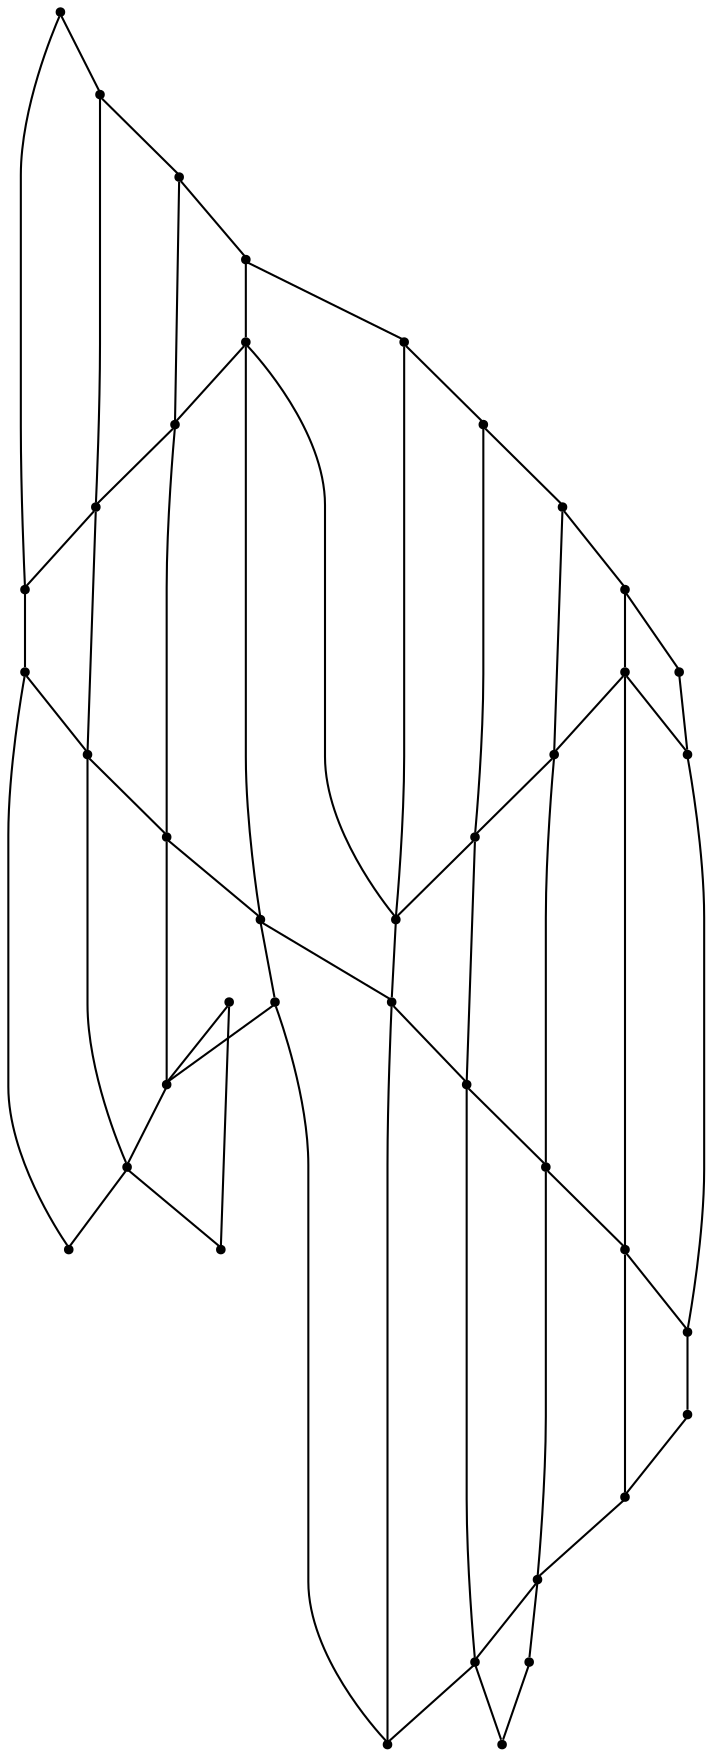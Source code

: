 graph {
  node [shape=point,comment="{\"directed\":false,\"doi\":\"10.1007/978-3-662-45803-7_12\",\"figure\":\"? (5)\"}"]

  v0 [pos="1506.159853160168,1272.6796445195066"]
  v1 [pos="1506.159853160168,1176.0040077850335"]
  v2 [pos="1506.159853160168,1200.1708177858673"]
  v3 [pos="1481.9882722827074,1200.1708177858673"]
  v4 [pos="1481.988272282707,1272.6796445195066"]
  v5 [pos="1506.159853160168,1296.8464545203406"]
  v6 [pos="1481.988272282707,1296.8464545203406"]
  v7 [pos="1481.9882722827074,1176.0040077850335"]
  v8 [pos="1457.812492210859,1224.341698929071"]
  v9 [pos="1457.8124922108593,1321.0173356635441"]
  v10 [pos="1457.8124922108595,1127.6609414608356"]
  v11 [pos="1457.812492210859,1151.8328721954315"]
  v12 [pos="1433.6409113333984,1224.341698929071"]
  v13 [pos="1457.8124922108593,1248.5085089299048"]
  v14 [pos="1433.6409113333984,1321.0173356635441"]
  v15 [pos="1433.6409113333984,1127.6609414608356"]
  v16 [pos="1433.6409113333987,1151.8328721954315"]
  v17 [pos="1433.6409113333987,1248.5085089299048"]
  v18 [pos="1409.4651312615506,1200.1708177858673"]
  v19 [pos="1409.4651312615508,1296.8464545203406"]
  v20 [pos="1409.4651312615506,1176.0040077850335"]
  v21 [pos="1385.2935503840902,1176.0040077850335"]
  v22 [pos="1409.465131261551,1272.6796445195066"]
  v23 [pos="1385.29355038409,1272.6796445195066"]
  v24 [pos="1385.29355038409,1200.1708177858673"]
  v25 [pos="1361.117770312242,1224.341698929071"]
  v26 [pos="1385.29355038409,1296.8464545203406"]
  v27 [pos="1361.1177703122423,1321.0173356635441"]
  v28 [pos="1361.1177703122423,1127.6609414608356"]
  v29 [pos="1336.9419902403945,1127.6609414608356"]
  v30 [pos="1361.1177703122423,1151.8328721954317"]
  v31 [pos="1361.1177703122423,1248.5085089299048"]
  v32 [pos="1336.9419902403945,1224.341698929071"]
  v33 [pos="1336.9419902403945,1321.0173356635441"]
  v34 [pos="1336.9419902403945,1151.8328721954315"]
  v35 [pos="1312.7704093629338,1200.1708177858673"]
  v36 [pos="1336.9419902403945,1248.5085089299048"]
  v37 [pos="1312.7704093629336,1296.8464545203406"]
  v38 [pos="1312.7704093629336,1176.0040077850335"]
  v39 [pos="1312.7704093629338,1272.6796445195066"]

  v33 -- v27 [id="-3",pos="1336.9419902403945,1321.0173356635441 1361.1177703122423,1321.0173356635441 1361.1177703122423,1321.0173356635441 1361.1177703122423,1321.0173356635441"]
  v27 -- v14 [id="-4",pos="1361.1177703122423,1321.0173356635441 1433.6409113333984,1321.0173356635441 1433.6409113333984,1321.0173356635441 1433.6409113333984,1321.0173356635441"]
  v14 -- v9 [id="-5",pos="1433.6409113333984,1321.0173356635441 1457.8124922108593,1321.0173356635441 1457.8124922108593,1321.0173356635441 1457.8124922108593,1321.0173356635441"]
  v36 -- v31 [id="-9",pos="1336.9419902403945,1248.5085089299048 1361.1177703122423,1248.5085089299048 1361.1177703122423,1248.5085089299048 1361.1177703122423,1248.5085089299048"]
  v31 -- v17 [id="-10",pos="1361.1177703122423,1248.5085089299048 1433.6409113333987,1248.5085089299048 1433.6409113333987,1248.5085089299048 1433.6409113333987,1248.5085089299048"]
  v17 -- v13 [id="-11",pos="1433.6409113333987,1248.5085089299048 1457.8124922108593,1248.5085089299048 1457.8124922108593,1248.5085089299048 1457.8124922108593,1248.5085089299048"]
  v32 -- v25 [id="-14",pos="1336.9419902403945,1224.341698929071 1361.117770312242,1224.341698929071 1361.117770312242,1224.341698929071 1361.117770312242,1224.341698929071"]
  v25 -- v12 [id="-15",pos="1361.117770312242,1224.341698929071 1433.6409113333984,1224.341698929071 1433.6409113333984,1224.341698929071 1433.6409113333984,1224.341698929071"]
  v12 -- v8 [id="-16",pos="1433.6409113333984,1224.341698929071 1457.812492210859,1224.341698929071 1457.812492210859,1224.341698929071 1457.812492210859,1224.341698929071"]
  v34 -- v30 [id="-20",pos="1336.9419902403945,1151.8328721954315 1361.1177703122423,1151.8328721954317 1361.1177703122423,1151.8328721954317 1361.1177703122423,1151.8328721954317"]
  v30 -- v16 [id="-21",pos="1361.1177703122423,1151.8328721954317 1433.6409113333987,1151.8328721954315 1433.6409113333987,1151.8328721954315 1433.6409113333987,1151.8328721954315"]
  v16 -- v11 [id="-22",pos="1433.6409113333987,1151.8328721954315 1457.812492210859,1151.8328721954315 1457.812492210859,1151.8328721954315 1457.812492210859,1151.8328721954315"]
  v29 -- v28 [id="-25",pos="1336.9419902403945,1127.6609414608356 1361.1177703122423,1127.6609414608356 1361.1177703122423,1127.6609414608356 1361.1177703122423,1127.6609414608356"]
  v28 -- v15 [id="-26",pos="1361.1177703122423,1127.6609414608356 1433.6409113333984,1127.6609414608356 1433.6409113333984,1127.6609414608356 1433.6409113333984,1127.6609414608356"]
  v15 -- v10 [id="-27",pos="1433.6409113333984,1127.6609414608356 1457.8124922108595,1127.6609414608356 1457.8124922108595,1127.6609414608356 1457.8124922108595,1127.6609414608356"]
  v39 -- v23 [id="-30",pos="1312.7704093629338,1272.6796445195066 1385.29355038409,1272.6796445195066 1385.29355038409,1272.6796445195066 1385.29355038409,1272.6796445195066"]
  v23 -- v22 [id="-31",pos="1385.29355038409,1272.6796445195066 1409.465131261551,1272.6796445195066 1409.465131261551,1272.6796445195066 1409.465131261551,1272.6796445195066"]
  v22 -- v4 [id="-32",pos="1409.465131261551,1272.6796445195066 1481.988272282707,1272.6796445195066 1481.988272282707,1272.6796445195066 1481.988272282707,1272.6796445195066"]
  v37 -- v39 [id="-34",pos="1312.7704093629336,1296.8464545203406 1312.7704093629338,1272.6796445195066 1312.7704093629338,1272.6796445195066 1312.7704093629338,1272.6796445195066"]
  v39 -- v36 [id="-35",pos="1312.7704093629338,1272.6796445195066 1336.9419902403945,1248.5085089299048 1336.9419902403945,1248.5085089299048 1336.9419902403945,1248.5085089299048"]
  v35 -- v38 [id="-36",pos="1312.7704093629338,1200.1708177858673 1312.7704093629336,1176.0040077850335 1312.7704093629336,1176.0040077850335 1312.7704093629336,1176.0040077850335"]
  v38 -- v34 [id="-37",pos="1312.7704093629336,1176.0040077850335 1336.9419902403945,1151.8328721954315 1336.9419902403945,1151.8328721954315 1336.9419902403945,1151.8328721954315"]
  v37 -- v26 [id="-38",pos="1312.7704093629336,1296.8464545203406 1385.29355038409,1296.8464545203406 1385.29355038409,1296.8464545203406 1385.29355038409,1296.8464545203406"]
  v26 -- v19 [id="-39",pos="1385.29355038409,1296.8464545203406 1409.4651312615508,1296.8464545203406 1409.4651312615508,1296.8464545203406 1409.4651312615508,1296.8464545203406"]
  v19 -- v6 [id="-40",pos="1409.4651312615508,1296.8464545203406 1481.988272282707,1296.8464545203406 1481.988272282707,1296.8464545203406 1481.988272282707,1296.8464545203406"]
  v6 -- v5 [id="-41",pos="1481.988272282707,1296.8464545203406 1506.159853160168,1296.8464545203406 1506.159853160168,1296.8464545203406 1506.159853160168,1296.8464545203406"]
  v35 -- v24 [id="-43",pos="1312.7704093629338,1200.1708177858673 1385.29355038409,1200.1708177858673 1385.29355038409,1200.1708177858673 1385.29355038409,1200.1708177858673"]
  v24 -- v18 [id="-44",pos="1385.29355038409,1200.1708177858673 1409.4651312615506,1200.1708177858673 1409.4651312615506,1200.1708177858673 1409.4651312615506,1200.1708177858673"]
  v18 -- v3 [id="-45",pos="1409.4651312615506,1200.1708177858673 1481.9882722827074,1200.1708177858673 1481.9882722827074,1200.1708177858673 1481.9882722827074,1200.1708177858673"]
  v3 -- v2 [id="-46",pos="1481.9882722827074,1200.1708177858673 1506.159853160168,1200.1708177858673 1506.159853160168,1200.1708177858673 1506.159853160168,1200.1708177858673"]
  v38 -- v21 [id="-48",pos="1312.7704093629336,1176.0040077850335 1385.2935503840902,1176.0040077850335 1385.2935503840902,1176.0040077850335 1385.2935503840902,1176.0040077850335"]
  v21 -- v20 [id="-49",pos="1385.2935503840902,1176.0040077850335 1409.4651312615506,1176.0040077850335 1409.4651312615506,1176.0040077850335 1409.4651312615506,1176.0040077850335"]
  v20 -- v7 [id="-50",pos="1409.4651312615506,1176.0040077850335 1481.9882722827074,1176.0040077850335 1481.9882722827074,1176.0040077850335 1481.9882722827074,1176.0040077850335"]
  v7 -- v1 [id="-51",pos="1481.9882722827074,1176.0040077850335 1506.159853160168,1176.0040077850335 1506.159853160168,1176.0040077850335 1506.159853160168,1176.0040077850335"]
  v33 -- v37 [id="-53",pos="1336.9419902403945,1321.0173356635441 1312.7704093629336,1296.8464545203406 1312.7704093629336,1296.8464545203406 1312.7704093629336,1296.8464545203406"]
  v36 -- v32 [id="-56",pos="1336.9419902403945,1248.5085089299048 1336.9419902403945,1224.341698929071 1336.9419902403945,1224.341698929071 1336.9419902403945,1224.341698929071"]
  v32 -- v35 [id="-58",pos="1336.9419902403945,1224.341698929071 1312.7704093629338,1200.1708177858673 1312.7704093629338,1200.1708177858673 1312.7704093629338,1200.1708177858673"]
  v34 -- v29 [id="-60",pos="1336.9419902403945,1151.8328721954315 1336.9419902403945,1127.6609414608356 1336.9419902403945,1127.6609414608356 1336.9419902403945,1127.6609414608356"]
  v31 -- v25 [id="-64",pos="1361.1177703122423,1248.5085089299048 1361.117770312242,1224.341698929071 1361.117770312242,1224.341698929071 1361.117770312242,1224.341698929071"]
  v31 -- v23 [id="-65",pos="1361.1177703122423,1248.5085089299048 1385.29355038409,1272.6796445195066 1385.29355038409,1272.6796445195066 1385.29355038409,1272.6796445195066"]
  v30 -- v21 [id="-68",pos="1361.1177703122423,1151.8328721954317 1385.2935503840902,1176.0040077850335 1385.2935503840902,1176.0040077850335 1385.2935503840902,1176.0040077850335"]
  v30 -- v28 [id="-69",pos="1361.1177703122423,1151.8328721954317 1361.1177703122423,1127.6609414608356 1361.1177703122423,1127.6609414608356 1361.1177703122423,1127.6609414608356"]
  v26 -- v27 [id="-73",pos="1385.29355038409,1296.8464545203406 1361.1177703122423,1321.0173356635441 1361.1177703122423,1321.0173356635441 1361.1177703122423,1321.0173356635441"]
  v23 -- v26 [id="-74",pos="1385.29355038409,1272.6796445195066 1385.29355038409,1296.8464545203406 1385.29355038409,1296.8464545203406 1385.29355038409,1296.8464545203406"]
  v24 -- v25 [id="-75",pos="1385.29355038409,1200.1708177858673 1361.117770312242,1224.341698929071 1361.117770312242,1224.341698929071 1361.117770312242,1224.341698929071"]
  v21 -- v24 [id="-77",pos="1385.2935503840902,1176.0040077850335 1385.29355038409,1200.1708177858673 1385.29355038409,1200.1708177858673 1385.29355038409,1200.1708177858673"]
  v19 -- v22 [id="-78",pos="1409.4651312615508,1296.8464545203406 1409.465131261551,1272.6796445195066 1409.465131261551,1272.6796445195066 1409.465131261551,1272.6796445195066"]
  v22 -- v17 [id="-79",pos="1409.465131261551,1272.6796445195066 1433.6409113333987,1248.5085089299048 1433.6409113333987,1248.5085089299048 1433.6409113333987,1248.5085089299048"]
  v18 -- v20 [id="-80",pos="1409.4651312615506,1200.1708177858673 1409.4651312615506,1176.0040077850335 1409.4651312615506,1176.0040077850335 1409.4651312615506,1176.0040077850335"]
  v20 -- v16 [id="-81",pos="1409.4651312615506,1176.0040077850335 1433.6409113333987,1151.8328721954315 1433.6409113333987,1151.8328721954315 1433.6409113333987,1151.8328721954315"]
  v14 -- v19 [id="-86",pos="1433.6409113333984,1321.0173356635441 1409.4651312615508,1296.8464545203406 1409.4651312615508,1296.8464545203406 1409.4651312615508,1296.8464545203406"]
  v17 -- v12 [id="-87",pos="1433.6409113333987,1248.5085089299048 1433.6409113333984,1224.341698929071 1433.6409113333984,1224.341698929071 1433.6409113333984,1224.341698929071"]
  v12 -- v18 [id="-89",pos="1433.6409113333984,1224.341698929071 1409.4651312615506,1200.1708177858673 1409.4651312615506,1200.1708177858673 1409.4651312615506,1200.1708177858673"]
  v16 -- v15 [id="-92",pos="1433.6409113333987,1151.8328721954315 1433.6409113333984,1127.6609414608356 1433.6409113333984,1127.6609414608356 1433.6409113333984,1127.6609414608356"]
  v13 -- v8 [id="-97",pos="1457.8124922108593,1248.5085089299048 1457.812492210859,1224.341698929071 1457.812492210859,1224.341698929071 1457.812492210859,1224.341698929071"]
  v13 -- v4 [id="-98",pos="1457.8124922108593,1248.5085089299048 1481.988272282707,1272.6796445195066 1481.988272282707,1272.6796445195066 1481.988272282707,1272.6796445195066"]
  v11 -- v7 [id="-101",pos="1457.812492210859,1151.8328721954315 1481.9882722827074,1176.0040077850335 1481.9882722827074,1176.0040077850335 1481.9882722827074,1176.0040077850335"]
  v10 -- v11 [id="-102",pos="1457.8124922108595,1127.6609414608356 1457.812492210859,1151.8328721954315 1457.812492210859,1151.8328721954315 1457.812492210859,1151.8328721954315"]
  v6 -- v9 [id="-104",pos="1481.988272282707,1296.8464545203406 1457.8124922108593,1321.0173356635441 1457.8124922108593,1321.0173356635441 1457.8124922108593,1321.0173356635441"]
  v4 -- v6 [id="-105",pos="1481.988272282707,1272.6796445195066 1481.988272282707,1296.8464545203406 1481.988272282707,1296.8464545203406 1481.988272282707,1296.8464545203406"]
  v3 -- v8 [id="-106",pos="1481.9882722827074,1200.1708177858673 1457.812492210859,1224.341698929071 1457.812492210859,1224.341698929071 1457.812492210859,1224.341698929071"]
  v7 -- v3 [id="-107",pos="1481.9882722827074,1176.0040077850335 1481.9882722827074,1200.1708177858673 1481.9882722827074,1200.1708177858673 1481.9882722827074,1200.1708177858673"]
  v0 -- v5 [id="-113",pos="1506.159853160168,1272.6796445195066 1506.159853160168,1296.8464545203406 1506.159853160168,1296.8464545203406 1506.159853160168,1296.8464545203406"]
  v0 -- v4 [id="-114",pos="1506.159853160168,1272.6796445195066 1481.988272282707,1272.6796445195066 1481.988272282707,1272.6796445195066 1481.988272282707,1272.6796445195066"]
  v1 -- v2 [id="-117",pos="1506.159853160168,1176.0040077850335 1506.159853160168,1200.1708177858673 1506.159853160168,1200.1708177858673 1506.159853160168,1200.1708177858673"]
}